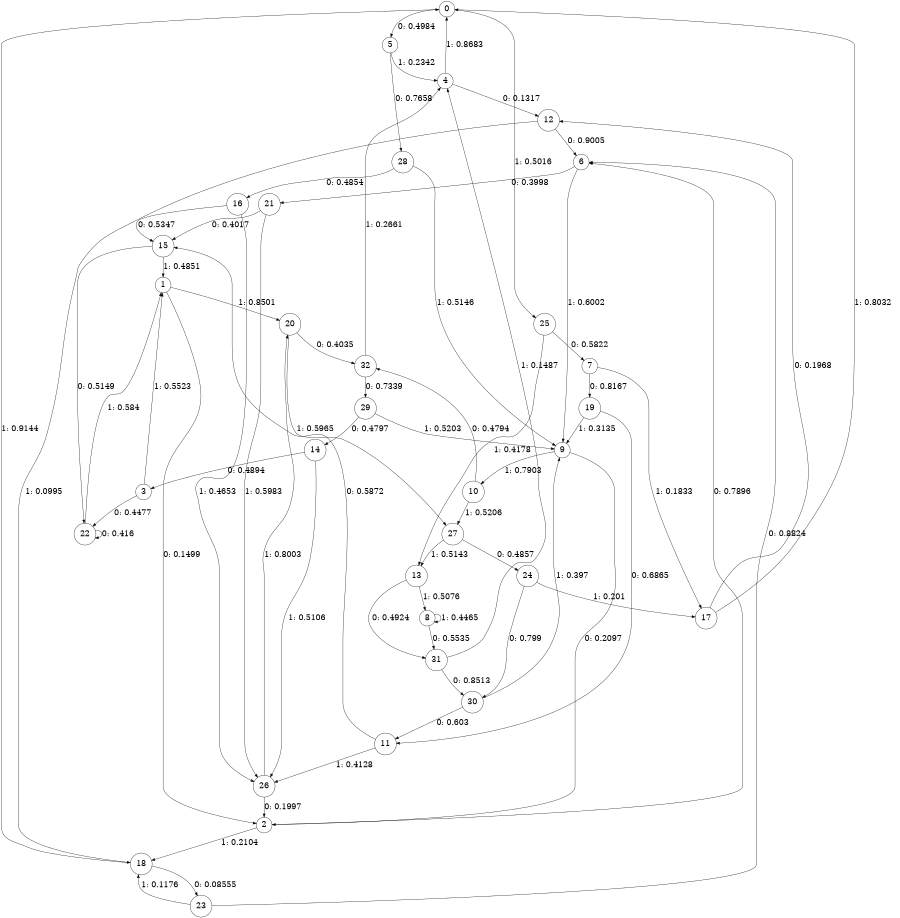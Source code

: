 digraph "ch2randomL9" {
size = "6,8.5";
ratio = "fill";
node [shape = circle];
node [fontsize = 24];
edge [fontsize = 24];
0 -> 5 [label = "0: 0.4984   "];
0 -> 25 [label = "1: 0.5016   "];
1 -> 2 [label = "0: 0.1499   "];
1 -> 20 [label = "1: 0.8501   "];
2 -> 6 [label = "0: 0.7896   "];
2 -> 18 [label = "1: 0.2104   "];
3 -> 22 [label = "0: 0.4477   "];
3 -> 1 [label = "1: 0.5523   "];
4 -> 12 [label = "0: 0.1317   "];
4 -> 0 [label = "1: 0.8683   "];
5 -> 28 [label = "0: 0.7658   "];
5 -> 4 [label = "1: 0.2342   "];
6 -> 21 [label = "0: 0.3998   "];
6 -> 9 [label = "1: 0.6002   "];
7 -> 19 [label = "0: 0.8167   "];
7 -> 17 [label = "1: 0.1833   "];
8 -> 31 [label = "0: 0.5535   "];
8 -> 8 [label = "1: 0.4465   "];
9 -> 2 [label = "0: 0.2097   "];
9 -> 10 [label = "1: 0.7903   "];
10 -> 32 [label = "0: 0.4794   "];
10 -> 27 [label = "1: 0.5206   "];
11 -> 15 [label = "0: 0.5872   "];
11 -> 26 [label = "1: 0.4128   "];
12 -> 6 [label = "0: 0.9005   "];
12 -> 18 [label = "1: 0.0995   "];
13 -> 31 [label = "0: 0.4924   "];
13 -> 8 [label = "1: 0.5076   "];
14 -> 3 [label = "0: 0.4894   "];
14 -> 26 [label = "1: 0.5106   "];
15 -> 22 [label = "0: 0.5149   "];
15 -> 1 [label = "1: 0.4851   "];
16 -> 15 [label = "0: 0.5347   "];
16 -> 26 [label = "1: 0.4653   "];
17 -> 12 [label = "0: 0.1968   "];
17 -> 0 [label = "1: 0.8032   "];
18 -> 23 [label = "0: 0.08555  "];
18 -> 0 [label = "1: 0.9144   "];
19 -> 11 [label = "0: 0.6865   "];
19 -> 9 [label = "1: 0.3135   "];
20 -> 32 [label = "0: 0.4035   "];
20 -> 27 [label = "1: 0.5965   "];
21 -> 15 [label = "0: 0.4017   "];
21 -> 26 [label = "1: 0.5983   "];
22 -> 22 [label = "0: 0.416    "];
22 -> 1 [label = "1: 0.584    "];
23 -> 6 [label = "0: 0.8824   "];
23 -> 18 [label = "1: 0.1176   "];
24 -> 30 [label = "0: 0.799    "];
24 -> 17 [label = "1: 0.201    "];
25 -> 7 [label = "0: 0.5822   "];
25 -> 13 [label = "1: 0.4178   "];
26 -> 2 [label = "0: 0.1997   "];
26 -> 20 [label = "1: 0.8003   "];
27 -> 24 [label = "0: 0.4857   "];
27 -> 13 [label = "1: 0.5143   "];
28 -> 16 [label = "0: 0.4854   "];
28 -> 9 [label = "1: 0.5146   "];
29 -> 14 [label = "0: 0.4797   "];
29 -> 9 [label = "1: 0.5203   "];
30 -> 11 [label = "0: 0.603    "];
30 -> 9 [label = "1: 0.397    "];
31 -> 30 [label = "0: 0.8513   "];
31 -> 4 [label = "1: 0.1487   "];
32 -> 29 [label = "0: 0.7339   "];
32 -> 4 [label = "1: 0.2661   "];
}